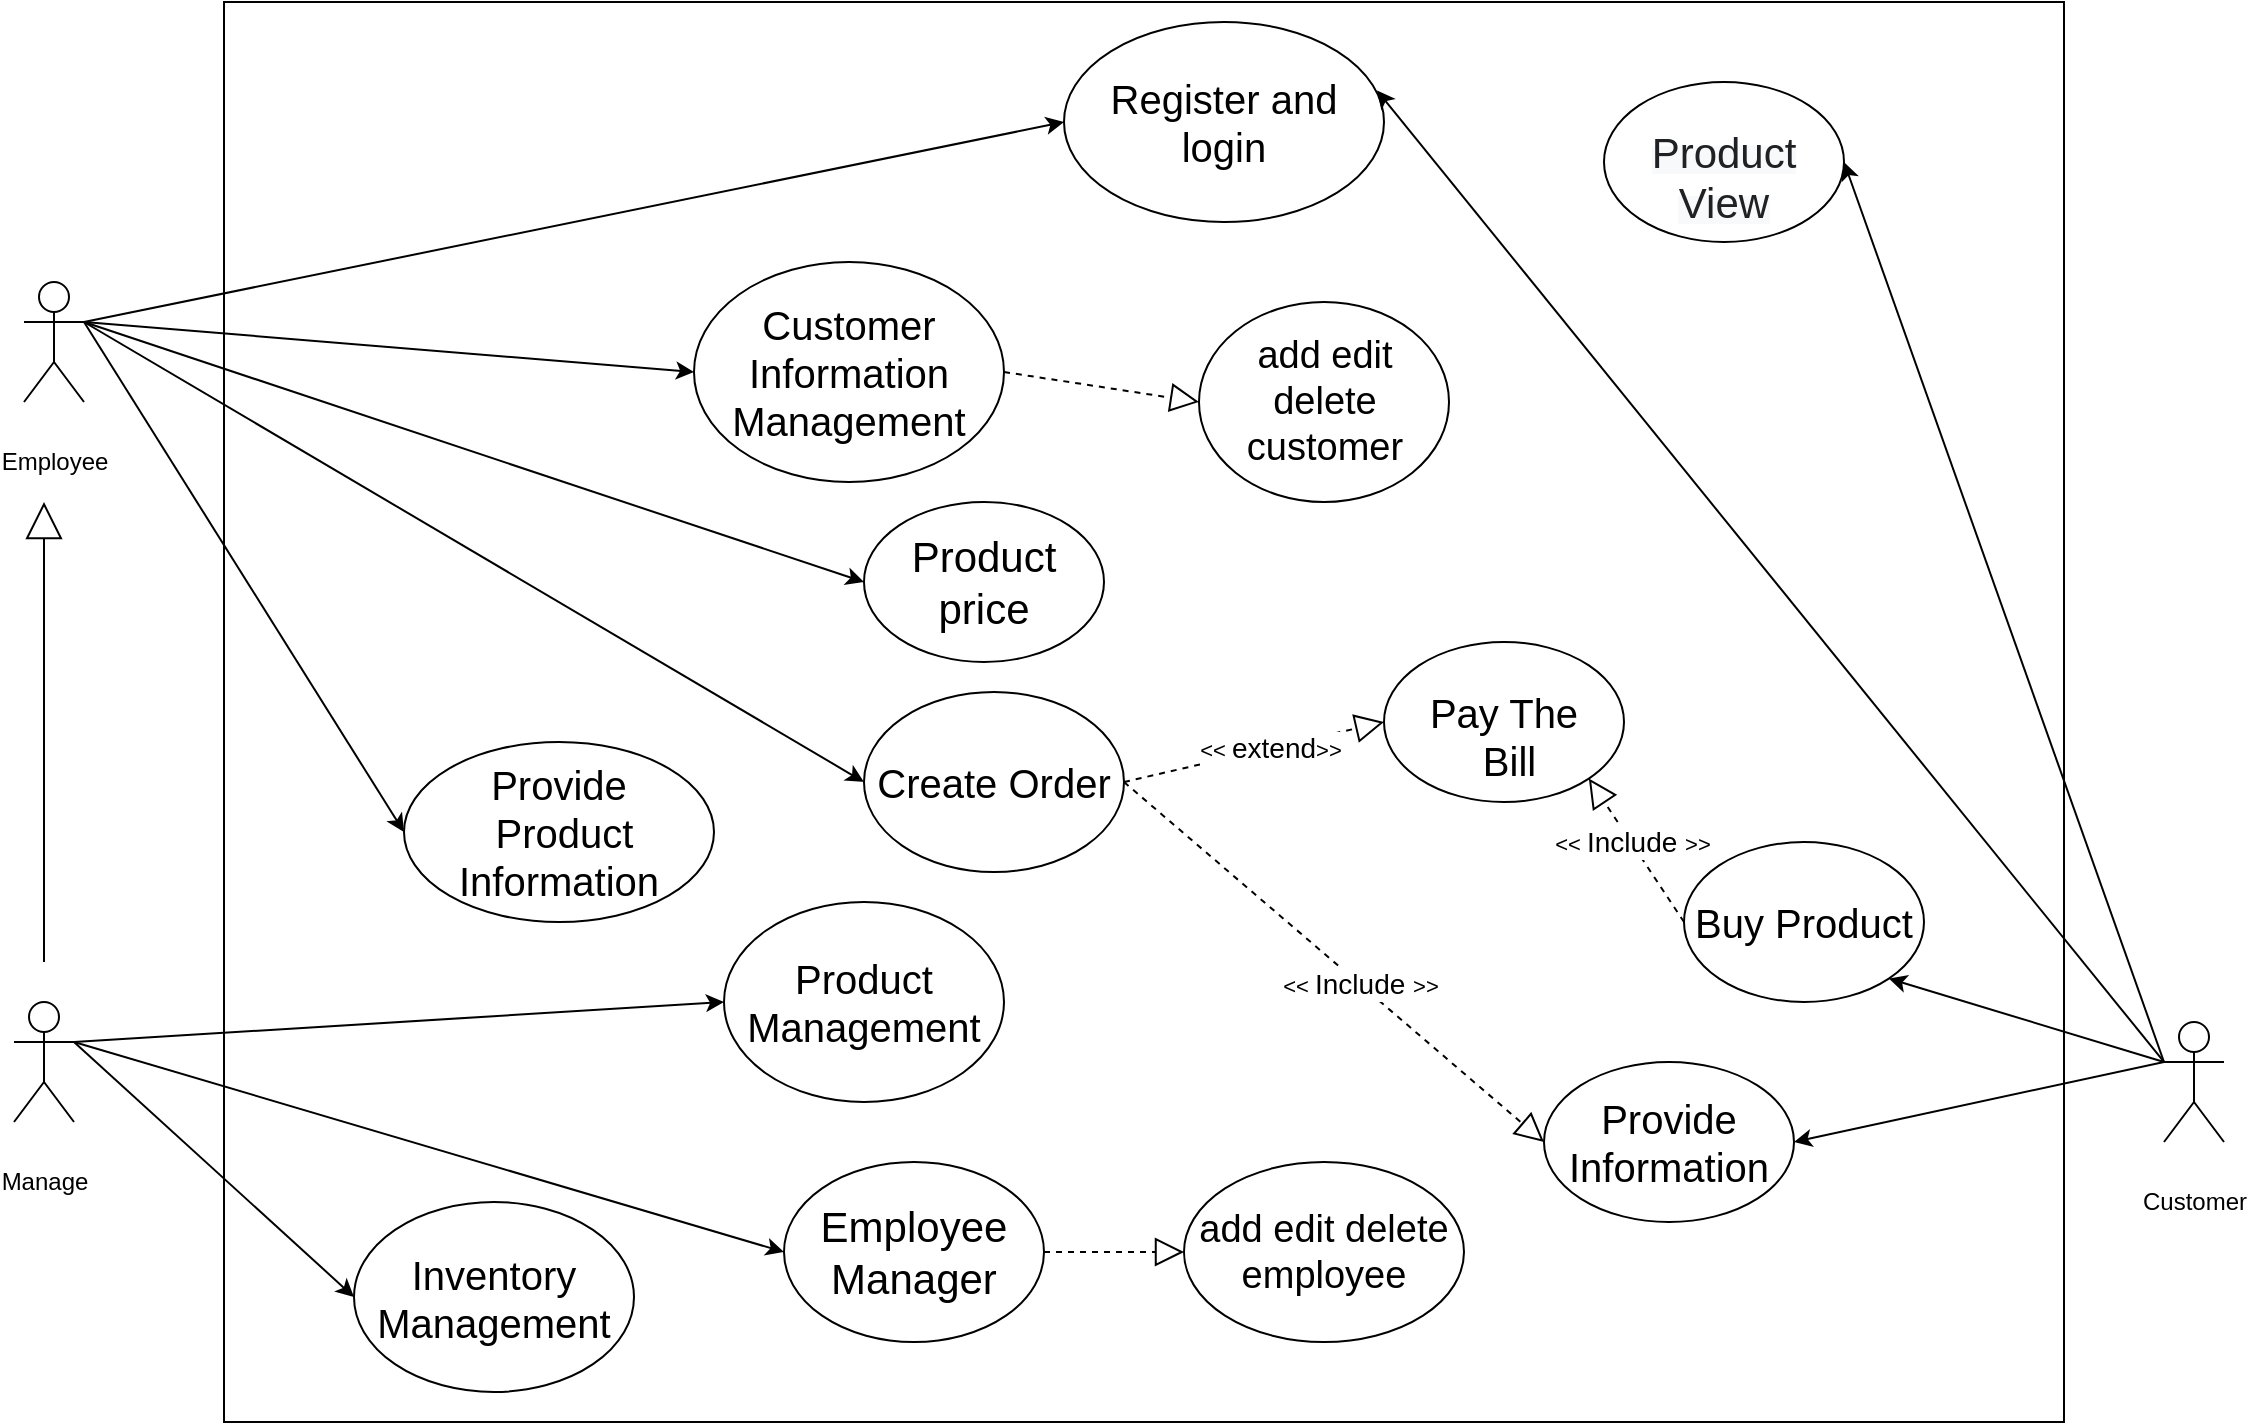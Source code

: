 <mxfile version="21.3.8" type="device">
  <diagram name="Page-1" id="uQT_GbrkxsSCZGt3uKxD">
    <mxGraphModel dx="1597" dy="871" grid="1" gridSize="10" guides="1" tooltips="1" connect="1" arrows="1" fold="1" page="1" pageScale="1" pageWidth="850" pageHeight="1100" math="0" shadow="0">
      <root>
        <mxCell id="0" />
        <mxCell id="1" parent="0" />
        <mxCell id="D19-k-0pD9ICi_6Iwy2H-1" value="Employee" style="shape=umlActor;verticalLabelPosition=bottom;verticalAlign=middle;html=1;outlineConnect=0;" parent="1" vertex="1">
          <mxGeometry x="190" y="140" width="30" height="60" as="geometry" />
        </mxCell>
        <mxCell id="D19-k-0pD9ICi_6Iwy2H-2" value="Manage" style="shape=umlActor;verticalLabelPosition=bottom;verticalAlign=middle;html=1;outlineConnect=0;" parent="1" vertex="1">
          <mxGeometry x="185" y="500" width="30" height="60" as="geometry" />
        </mxCell>
        <mxCell id="D19-k-0pD9ICi_6Iwy2H-10" value="Customer" style="shape=umlActor;verticalLabelPosition=bottom;verticalAlign=middle;html=1;" parent="1" vertex="1">
          <mxGeometry x="1260" y="510" width="30" height="60" as="geometry" />
        </mxCell>
        <mxCell id="a8G3BKCDFOk0z6Pbxj2P-1" value="" style="html=1;whiteSpace=wrap;" parent="1" vertex="1">
          <mxGeometry x="290" width="920" height="710" as="geometry" />
        </mxCell>
        <mxCell id="a8G3BKCDFOk0z6Pbxj2P-3" value="Product price" style="ellipse;whiteSpace=wrap;html=1;verticalAlign=middle;fontSize=21;" parent="1" vertex="1">
          <mxGeometry x="610" y="250" width="120" height="80" as="geometry" />
        </mxCell>
        <mxCell id="a8G3BKCDFOk0z6Pbxj2P-5" value="" style="endArrow=classic;html=1;rounded=0;entryX=0;entryY=0.5;entryDx=0;entryDy=0;" parent="1" target="a8G3BKCDFOk0z6Pbxj2P-3" edge="1">
          <mxGeometry width="50" height="50" relative="1" as="geometry">
            <mxPoint x="220" y="160" as="sourcePoint" />
            <mxPoint x="420" y="260" as="targetPoint" />
          </mxGeometry>
        </mxCell>
        <mxCell id="a8G3BKCDFOk0z6Pbxj2P-6" value="&lt;font style=&quot;font-size: 20px;&quot;&gt;Product&lt;br&gt;Management&lt;/font&gt;" style="ellipse;whiteSpace=wrap;html=1;verticalAlign=middle;" parent="1" vertex="1">
          <mxGeometry x="540" y="450" width="140" height="100" as="geometry" />
        </mxCell>
        <mxCell id="a8G3BKCDFOk0z6Pbxj2P-7" value="" style="endArrow=classic;html=1;rounded=0;entryX=0;entryY=0.5;entryDx=0;entryDy=0;exitX=1;exitY=0.333;exitDx=0;exitDy=0;exitPerimeter=0;" parent="1" source="D19-k-0pD9ICi_6Iwy2H-2" target="a8G3BKCDFOk0z6Pbxj2P-6" edge="1">
          <mxGeometry width="50" height="50" relative="1" as="geometry">
            <mxPoint x="230" y="460" as="sourcePoint" />
            <mxPoint x="460" y="380" as="targetPoint" />
          </mxGeometry>
        </mxCell>
        <mxCell id="a8G3BKCDFOk0z6Pbxj2P-9" value="&lt;font style=&quot;font-size: 20px;&quot;&gt;Provide&lt;br&gt;&amp;nbsp;Product Information&lt;/font&gt;" style="ellipse;whiteSpace=wrap;html=1;verticalAlign=middle;" parent="1" vertex="1">
          <mxGeometry x="380" y="370" width="155" height="90" as="geometry" />
        </mxCell>
        <mxCell id="a8G3BKCDFOk0z6Pbxj2P-10" value="" style="endArrow=classic;html=1;rounded=0;entryX=0;entryY=0.5;entryDx=0;entryDy=0;exitX=1;exitY=0.333;exitDx=0;exitDy=0;exitPerimeter=0;" parent="1" source="D19-k-0pD9ICi_6Iwy2H-1" target="a8G3BKCDFOk0z6Pbxj2P-9" edge="1">
          <mxGeometry width="50" height="50" relative="1" as="geometry">
            <mxPoint x="220" y="160" as="sourcePoint" />
            <mxPoint x="280" y="110" as="targetPoint" />
          </mxGeometry>
        </mxCell>
        <mxCell id="a8G3BKCDFOk0z6Pbxj2P-11" value="" style="endArrow=classic;html=1;rounded=0;entryX=0;entryY=0.5;entryDx=0;entryDy=0;" parent="1" target="a8G3BKCDFOk0z6Pbxj2P-12" edge="1">
          <mxGeometry width="50" height="50" relative="1" as="geometry">
            <mxPoint x="220" y="160" as="sourcePoint" />
            <mxPoint x="300" y="70" as="targetPoint" />
          </mxGeometry>
        </mxCell>
        <mxCell id="a8G3BKCDFOk0z6Pbxj2P-12" value="&lt;font style=&quot;font-size: 20px;&quot;&gt;Create Order&lt;/font&gt;" style="ellipse;whiteSpace=wrap;html=1;" parent="1" vertex="1">
          <mxGeometry x="610" y="345" width="130" height="90" as="geometry" />
        </mxCell>
        <mxCell id="a8G3BKCDFOk0z6Pbxj2P-13" value="Employee Manager" style="ellipse;whiteSpace=wrap;html=1;verticalAlign=middle;fontSize=21;" parent="1" vertex="1">
          <mxGeometry x="570" y="580" width="130" height="90" as="geometry" />
        </mxCell>
        <mxCell id="a8G3BKCDFOk0z6Pbxj2P-14" value="" style="endArrow=classic;html=1;rounded=0;entryX=0;entryY=0.5;entryDx=0;entryDy=0;exitX=1;exitY=0.333;exitDx=0;exitDy=0;exitPerimeter=0;" parent="1" source="D19-k-0pD9ICi_6Iwy2H-2" target="a8G3BKCDFOk0z6Pbxj2P-13" edge="1">
          <mxGeometry width="50" height="50" relative="1" as="geometry">
            <mxPoint x="220" y="460" as="sourcePoint" />
            <mxPoint x="460" y="585" as="targetPoint" />
          </mxGeometry>
        </mxCell>
        <mxCell id="a8G3BKCDFOk0z6Pbxj2P-15" value="&lt;font style=&quot;font-size: 20px;&quot;&gt;Inventory Management&lt;/font&gt;" style="ellipse;whiteSpace=wrap;html=1;verticalAlign=middle;" parent="1" vertex="1">
          <mxGeometry x="355" y="600" width="140" height="95" as="geometry" />
        </mxCell>
        <mxCell id="a8G3BKCDFOk0z6Pbxj2P-16" value="" style="endArrow=classic;html=1;rounded=0;entryX=0;entryY=0.5;entryDx=0;entryDy=0;exitX=1;exitY=0.333;exitDx=0;exitDy=0;exitPerimeter=0;" parent="1" source="D19-k-0pD9ICi_6Iwy2H-2" target="a8G3BKCDFOk0z6Pbxj2P-15" edge="1">
          <mxGeometry width="50" height="50" relative="1" as="geometry">
            <mxPoint x="230" y="490" as="sourcePoint" />
            <mxPoint x="460" y="560" as="targetPoint" />
          </mxGeometry>
        </mxCell>
        <mxCell id="yi-RhL8jNGNwUk6cOiht-2" value="&lt;br&gt;&lt;span style=&quot;color: rgb(32, 33, 36); font-family: arial, sans-serif; text-align: left; background-color: rgb(248, 249, 250);&quot;&gt;&lt;font style=&quot;font-size: 21px;&quot;&gt;Product View&lt;/font&gt;&lt;/span&gt;" style="ellipse;whiteSpace=wrap;html=1;" parent="1" vertex="1">
          <mxGeometry x="980" y="40" width="120" height="80" as="geometry" />
        </mxCell>
        <mxCell id="yi-RhL8jNGNwUk6cOiht-6" value="" style="endArrow=classic;html=1;rounded=0;entryX=1;entryY=0.5;entryDx=0;entryDy=0;exitX=0;exitY=0.333;exitDx=0;exitDy=0;exitPerimeter=0;" parent="1" source="D19-k-0pD9ICi_6Iwy2H-10" target="yi-RhL8jNGNwUk6cOiht-2" edge="1">
          <mxGeometry width="50" height="50" relative="1" as="geometry">
            <mxPoint x="1270" y="450" as="sourcePoint" />
            <mxPoint x="1260" y="360" as="targetPoint" />
          </mxGeometry>
        </mxCell>
        <mxCell id="yi-RhL8jNGNwUk6cOiht-7" value="&lt;font style=&quot;font-size: 20px;&quot;&gt;Buy Product&lt;/font&gt;" style="ellipse;whiteSpace=wrap;html=1;" parent="1" vertex="1">
          <mxGeometry x="1020" y="420" width="120" height="80" as="geometry" />
        </mxCell>
        <mxCell id="yi-RhL8jNGNwUk6cOiht-8" value="" style="endArrow=classic;html=1;rounded=0;exitX=0;exitY=0.333;exitDx=0;exitDy=0;exitPerimeter=0;entryX=1;entryY=1;entryDx=0;entryDy=0;" parent="1" source="D19-k-0pD9ICi_6Iwy2H-10" target="yi-RhL8jNGNwUk6cOiht-7" edge="1">
          <mxGeometry width="50" height="50" relative="1" as="geometry">
            <mxPoint x="1270" y="460" as="sourcePoint" />
            <mxPoint x="990" y="270" as="targetPoint" />
          </mxGeometry>
        </mxCell>
        <mxCell id="yi-RhL8jNGNwUk6cOiht-9" value="&lt;br&gt;&lt;font style=&quot;font-size: 20px;&quot;&gt;Pay The&lt;br&gt;&amp;nbsp;Bill&lt;/font&gt;" style="ellipse;whiteSpace=wrap;html=1;" parent="1" vertex="1">
          <mxGeometry x="870" y="320" width="120" height="80" as="geometry" />
        </mxCell>
        <mxCell id="yi-RhL8jNGNwUk6cOiht-11" value="&lt;font style=&quot;font-size: 20px;&quot;&gt;Provide Information&lt;/font&gt;" style="ellipse;whiteSpace=wrap;html=1;" parent="1" vertex="1">
          <mxGeometry x="950" y="530" width="125" height="80" as="geometry" />
        </mxCell>
        <mxCell id="yi-RhL8jNGNwUk6cOiht-12" value="" style="endArrow=classic;html=1;rounded=0;exitX=0;exitY=0.333;exitDx=0;exitDy=0;exitPerimeter=0;entryX=1;entryY=0.5;entryDx=0;entryDy=0;" parent="1" source="D19-k-0pD9ICi_6Iwy2H-10" target="yi-RhL8jNGNwUk6cOiht-11" edge="1">
          <mxGeometry width="50" height="50" relative="1" as="geometry">
            <mxPoint x="955" y="530" as="sourcePoint" />
            <mxPoint x="1005" y="480" as="targetPoint" />
          </mxGeometry>
        </mxCell>
        <mxCell id="yi-RhL8jNGNwUk6cOiht-13" value="&lt;font style=&quot;font-size: 20px;&quot;&gt;Customer Information Management&lt;/font&gt;" style="ellipse;whiteSpace=wrap;html=1;" parent="1" vertex="1">
          <mxGeometry x="525" y="130" width="155" height="110" as="geometry" />
        </mxCell>
        <mxCell id="yi-RhL8jNGNwUk6cOiht-14" value="" style="endArrow=classic;html=1;rounded=0;entryX=0;entryY=0.5;entryDx=0;entryDy=0;" parent="1" target="yi-RhL8jNGNwUk6cOiht-13" edge="1">
          <mxGeometry width="50" height="50" relative="1" as="geometry">
            <mxPoint x="220" y="160" as="sourcePoint" />
            <mxPoint x="535" y="300" as="targetPoint" />
          </mxGeometry>
        </mxCell>
        <mxCell id="yi-RhL8jNGNwUk6cOiht-23" value="" style="endArrow=block;endSize=16;endFill=0;html=1;rounded=0;" parent="1" edge="1">
          <mxGeometry width="160" relative="1" as="geometry">
            <mxPoint x="200" y="480" as="sourcePoint" />
            <mxPoint x="200" y="250" as="targetPoint" />
          </mxGeometry>
        </mxCell>
        <mxCell id="yi-RhL8jNGNwUk6cOiht-27" value="" style="endArrow=block;dashed=1;endFill=0;endSize=12;html=1;rounded=0;exitX=1;exitY=0.5;exitDx=0;exitDy=0;entryX=0;entryY=0.5;entryDx=0;entryDy=0;" parent="1" source="a8G3BKCDFOk0z6Pbxj2P-12" target="yi-RhL8jNGNwUk6cOiht-9" edge="1">
          <mxGeometry width="160" relative="1" as="geometry">
            <mxPoint x="680" y="290" as="sourcePoint" />
            <mxPoint x="900" y="440" as="targetPoint" />
          </mxGeometry>
        </mxCell>
        <mxCell id="yi-RhL8jNGNwUk6cOiht-30" value="&amp;lt;&amp;lt; &lt;span style=&quot;font-size: 14px;&quot;&gt;extend&lt;/span&gt;&amp;gt;&amp;gt;" style="edgeLabel;html=1;align=center;verticalAlign=middle;resizable=0;points=[];" parent="yi-RhL8jNGNwUk6cOiht-27" vertex="1" connectable="0">
          <mxGeometry x="0.121" relative="1" as="geometry">
            <mxPoint as="offset" />
          </mxGeometry>
        </mxCell>
        <mxCell id="yi-RhL8jNGNwUk6cOiht-31" value="" style="endArrow=block;dashed=1;endFill=0;endSize=12;html=1;rounded=0;exitX=1;exitY=0.5;exitDx=0;exitDy=0;entryX=0;entryY=0.5;entryDx=0;entryDy=0;" parent="1" source="a8G3BKCDFOk0z6Pbxj2P-12" target="yi-RhL8jNGNwUk6cOiht-11" edge="1">
          <mxGeometry width="160" relative="1" as="geometry">
            <mxPoint x="660" y="200" as="sourcePoint" />
            <mxPoint x="870" y="495" as="targetPoint" />
          </mxGeometry>
        </mxCell>
        <mxCell id="yi-RhL8jNGNwUk6cOiht-32" value="&amp;lt;&amp;lt;&amp;nbsp;&lt;font style=&quot;font-size: 14px;&quot;&gt;Include&amp;nbsp;&lt;/font&gt;&amp;gt;&amp;gt;" style="edgeLabel;html=1;align=center;verticalAlign=middle;resizable=0;points=[];" parent="yi-RhL8jNGNwUk6cOiht-31" vertex="1" connectable="0">
          <mxGeometry x="0.121" relative="1" as="geometry">
            <mxPoint as="offset" />
          </mxGeometry>
        </mxCell>
        <mxCell id="yi-RhL8jNGNwUk6cOiht-33" value="" style="endArrow=block;dashed=1;endFill=0;endSize=12;html=1;rounded=0;exitX=0;exitY=0.5;exitDx=0;exitDy=0;entryX=1;entryY=1;entryDx=0;entryDy=0;" parent="1" source="yi-RhL8jNGNwUk6cOiht-7" target="yi-RhL8jNGNwUk6cOiht-9" edge="1">
          <mxGeometry width="160" relative="1" as="geometry">
            <mxPoint x="730" y="65" as="sourcePoint" />
            <mxPoint x="770" y="380" as="targetPoint" />
          </mxGeometry>
        </mxCell>
        <mxCell id="yi-RhL8jNGNwUk6cOiht-34" value="&amp;lt;&amp;lt;&amp;nbsp;&lt;font style=&quot;font-size: 14px;&quot;&gt;Include&amp;nbsp;&lt;/font&gt;&amp;gt;&amp;gt;" style="edgeLabel;html=1;align=center;verticalAlign=middle;resizable=0;points=[];" parent="yi-RhL8jNGNwUk6cOiht-33" vertex="1" connectable="0">
          <mxGeometry x="0.121" relative="1" as="geometry">
            <mxPoint as="offset" />
          </mxGeometry>
        </mxCell>
        <mxCell id="24Et3UsYtspu4RIeQ8T7-4" value="&lt;font style=&quot;font-size: 20px;&quot;&gt;Register and login&lt;/font&gt;" style="ellipse;whiteSpace=wrap;html=1;" parent="1" vertex="1">
          <mxGeometry x="710" y="10" width="160" height="100" as="geometry" />
        </mxCell>
        <mxCell id="24Et3UsYtspu4RIeQ8T7-7" value="" style="endArrow=classic;html=1;rounded=0;entryX=0.978;entryY=0.342;entryDx=0;entryDy=0;entryPerimeter=0;exitX=0;exitY=0.333;exitDx=0;exitDy=0;exitPerimeter=0;" parent="1" source="D19-k-0pD9ICi_6Iwy2H-10" target="24Et3UsYtspu4RIeQ8T7-4" edge="1">
          <mxGeometry width="50" height="50" relative="1" as="geometry">
            <mxPoint x="1040" y="575" as="sourcePoint" />
            <mxPoint x="1090" y="525" as="targetPoint" />
          </mxGeometry>
        </mxCell>
        <mxCell id="24Et3UsYtspu4RIeQ8T7-8" value="&lt;font style=&quot;font-size: 19px;&quot;&gt;add edit delete employee&lt;/font&gt;" style="ellipse;whiteSpace=wrap;html=1;" parent="1" vertex="1">
          <mxGeometry x="770" y="580" width="140" height="90" as="geometry" />
        </mxCell>
        <mxCell id="24Et3UsYtspu4RIeQ8T7-9" value="" style="endArrow=block;dashed=1;endFill=0;endSize=12;html=1;rounded=0;entryX=0;entryY=0.5;entryDx=0;entryDy=0;exitX=1;exitY=0.5;exitDx=0;exitDy=0;" parent="1" source="a8G3BKCDFOk0z6Pbxj2P-13" target="24Et3UsYtspu4RIeQ8T7-8" edge="1">
          <mxGeometry width="160" relative="1" as="geometry">
            <mxPoint x="590" y="330" as="sourcePoint" />
            <mxPoint x="750" y="330" as="targetPoint" />
          </mxGeometry>
        </mxCell>
        <mxCell id="24Et3UsYtspu4RIeQ8T7-10" value="&lt;font style=&quot;font-size: 19px;&quot;&gt;add edit delete customer&lt;/font&gt;" style="ellipse;whiteSpace=wrap;html=1;" parent="1" vertex="1">
          <mxGeometry x="777.5" y="150" width="125" height="100" as="geometry" />
        </mxCell>
        <mxCell id="24Et3UsYtspu4RIeQ8T7-11" value="" style="endArrow=block;dashed=1;endFill=0;endSize=12;html=1;rounded=0;exitX=1;exitY=0.5;exitDx=0;exitDy=0;entryX=0;entryY=0.5;entryDx=0;entryDy=0;" parent="1" source="yi-RhL8jNGNwUk6cOiht-13" target="24Et3UsYtspu4RIeQ8T7-10" edge="1">
          <mxGeometry width="160" relative="1" as="geometry">
            <mxPoint x="635" y="305" as="sourcePoint" />
            <mxPoint x="740" y="120" as="targetPoint" />
          </mxGeometry>
        </mxCell>
        <mxCell id="ElGYjmWTjEC-U6gcqnB3-4" value="" style="endArrow=classic;html=1;rounded=0;entryX=0;entryY=0.5;entryDx=0;entryDy=0;exitX=1;exitY=0.333;exitDx=0;exitDy=0;exitPerimeter=0;" edge="1" parent="1" source="D19-k-0pD9ICi_6Iwy2H-1" target="24Et3UsYtspu4RIeQ8T7-4">
          <mxGeometry width="50" height="50" relative="1" as="geometry">
            <mxPoint x="710" y="320" as="sourcePoint" />
            <mxPoint x="760" y="270" as="targetPoint" />
          </mxGeometry>
        </mxCell>
      </root>
    </mxGraphModel>
  </diagram>
</mxfile>
